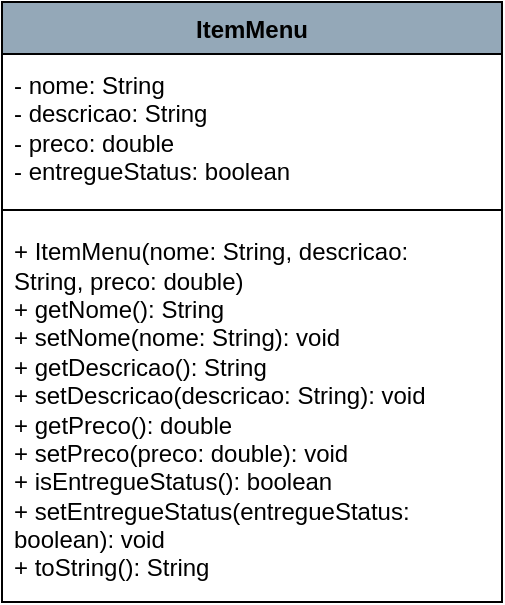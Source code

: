 <mxfile version="24.9.1">
  <diagram name="Página-1" id="oLXDnU3du9upQQtqPTBa">
    <mxGraphModel dx="2021" dy="1913" grid="1" gridSize="10" guides="1" tooltips="1" connect="1" arrows="1" fold="1" page="1" pageScale="1" pageWidth="827" pageHeight="1169" math="0" shadow="0">
      <root>
        <mxCell id="0" />
        <mxCell id="1" parent="0" />
        <mxCell id="-e2GK_I1I7GDaxDfhgdo-1" value="ItemMenu" style="swimlane;fontStyle=1;align=center;verticalAlign=top;childLayout=stackLayout;horizontal=1;startSize=26;horizontalStack=0;resizeParent=1;resizeParentMax=0;resizeLast=0;collapsible=1;marginBottom=0;whiteSpace=wrap;html=1;fillColor=#94A8B8;" vertex="1" parent="1">
          <mxGeometry x="-580" y="-590" width="250" height="300" as="geometry" />
        </mxCell>
        <mxCell id="-e2GK_I1I7GDaxDfhgdo-2" value="- nome: String&lt;div&gt;- descricao: String&lt;/div&gt;&lt;div&gt;- preco: double&lt;/div&gt;&lt;div&gt;- entregueStatus: boolean&amp;nbsp;&lt;br&gt;&lt;/div&gt;" style="text;strokeColor=none;fillColor=none;align=left;verticalAlign=middle;spacingLeft=4;spacingRight=4;overflow=hidden;rotatable=0;points=[[0,0.5],[1,0.5]];portConstraint=eastwest;whiteSpace=wrap;html=1;" vertex="1" parent="-e2GK_I1I7GDaxDfhgdo-1">
          <mxGeometry y="26" width="250" height="74" as="geometry" />
        </mxCell>
        <mxCell id="-e2GK_I1I7GDaxDfhgdo-3" value="" style="line;strokeWidth=1;fillColor=none;align=left;verticalAlign=middle;spacingTop=-1;spacingLeft=3;spacingRight=3;rotatable=0;labelPosition=right;points=[];portConstraint=eastwest;strokeColor=inherit;" vertex="1" parent="-e2GK_I1I7GDaxDfhgdo-1">
          <mxGeometry y="100" width="250" height="8" as="geometry" />
        </mxCell>
        <mxCell id="-e2GK_I1I7GDaxDfhgdo-4" value="+ ItemMenu(nome: String, descricao: String,&amp;nbsp;preco: double)&amp;nbsp;&lt;br&gt;+ getNome(): String&amp;nbsp;&lt;br&gt;+ setNome(nome: String): void&amp;nbsp;&lt;br&gt;+ getDescricao(): String&amp;nbsp;&lt;br&gt;+ setDescricao(descricao: String): void&amp;nbsp;&lt;br&gt;+ getPreco(): double&amp;nbsp;&lt;br&gt;+ setPreco(preco: double): void&amp;nbsp;&lt;br&gt;+ isEntregueStatus(): boolean&amp;nbsp;&lt;br&gt;+ setEntregueStatus(entregueStatus: boolean):&amp;nbsp;void&amp;nbsp;&lt;br&gt;+ toString(): String" style="text;strokeColor=none;fillColor=none;align=left;verticalAlign=middle;spacingLeft=4;spacingRight=4;overflow=hidden;rotatable=0;points=[[0,0.5],[1,0.5]];portConstraint=eastwest;whiteSpace=wrap;html=1;" vertex="1" parent="-e2GK_I1I7GDaxDfhgdo-1">
          <mxGeometry y="108" width="250" height="192" as="geometry" />
        </mxCell>
      </root>
    </mxGraphModel>
  </diagram>
</mxfile>
